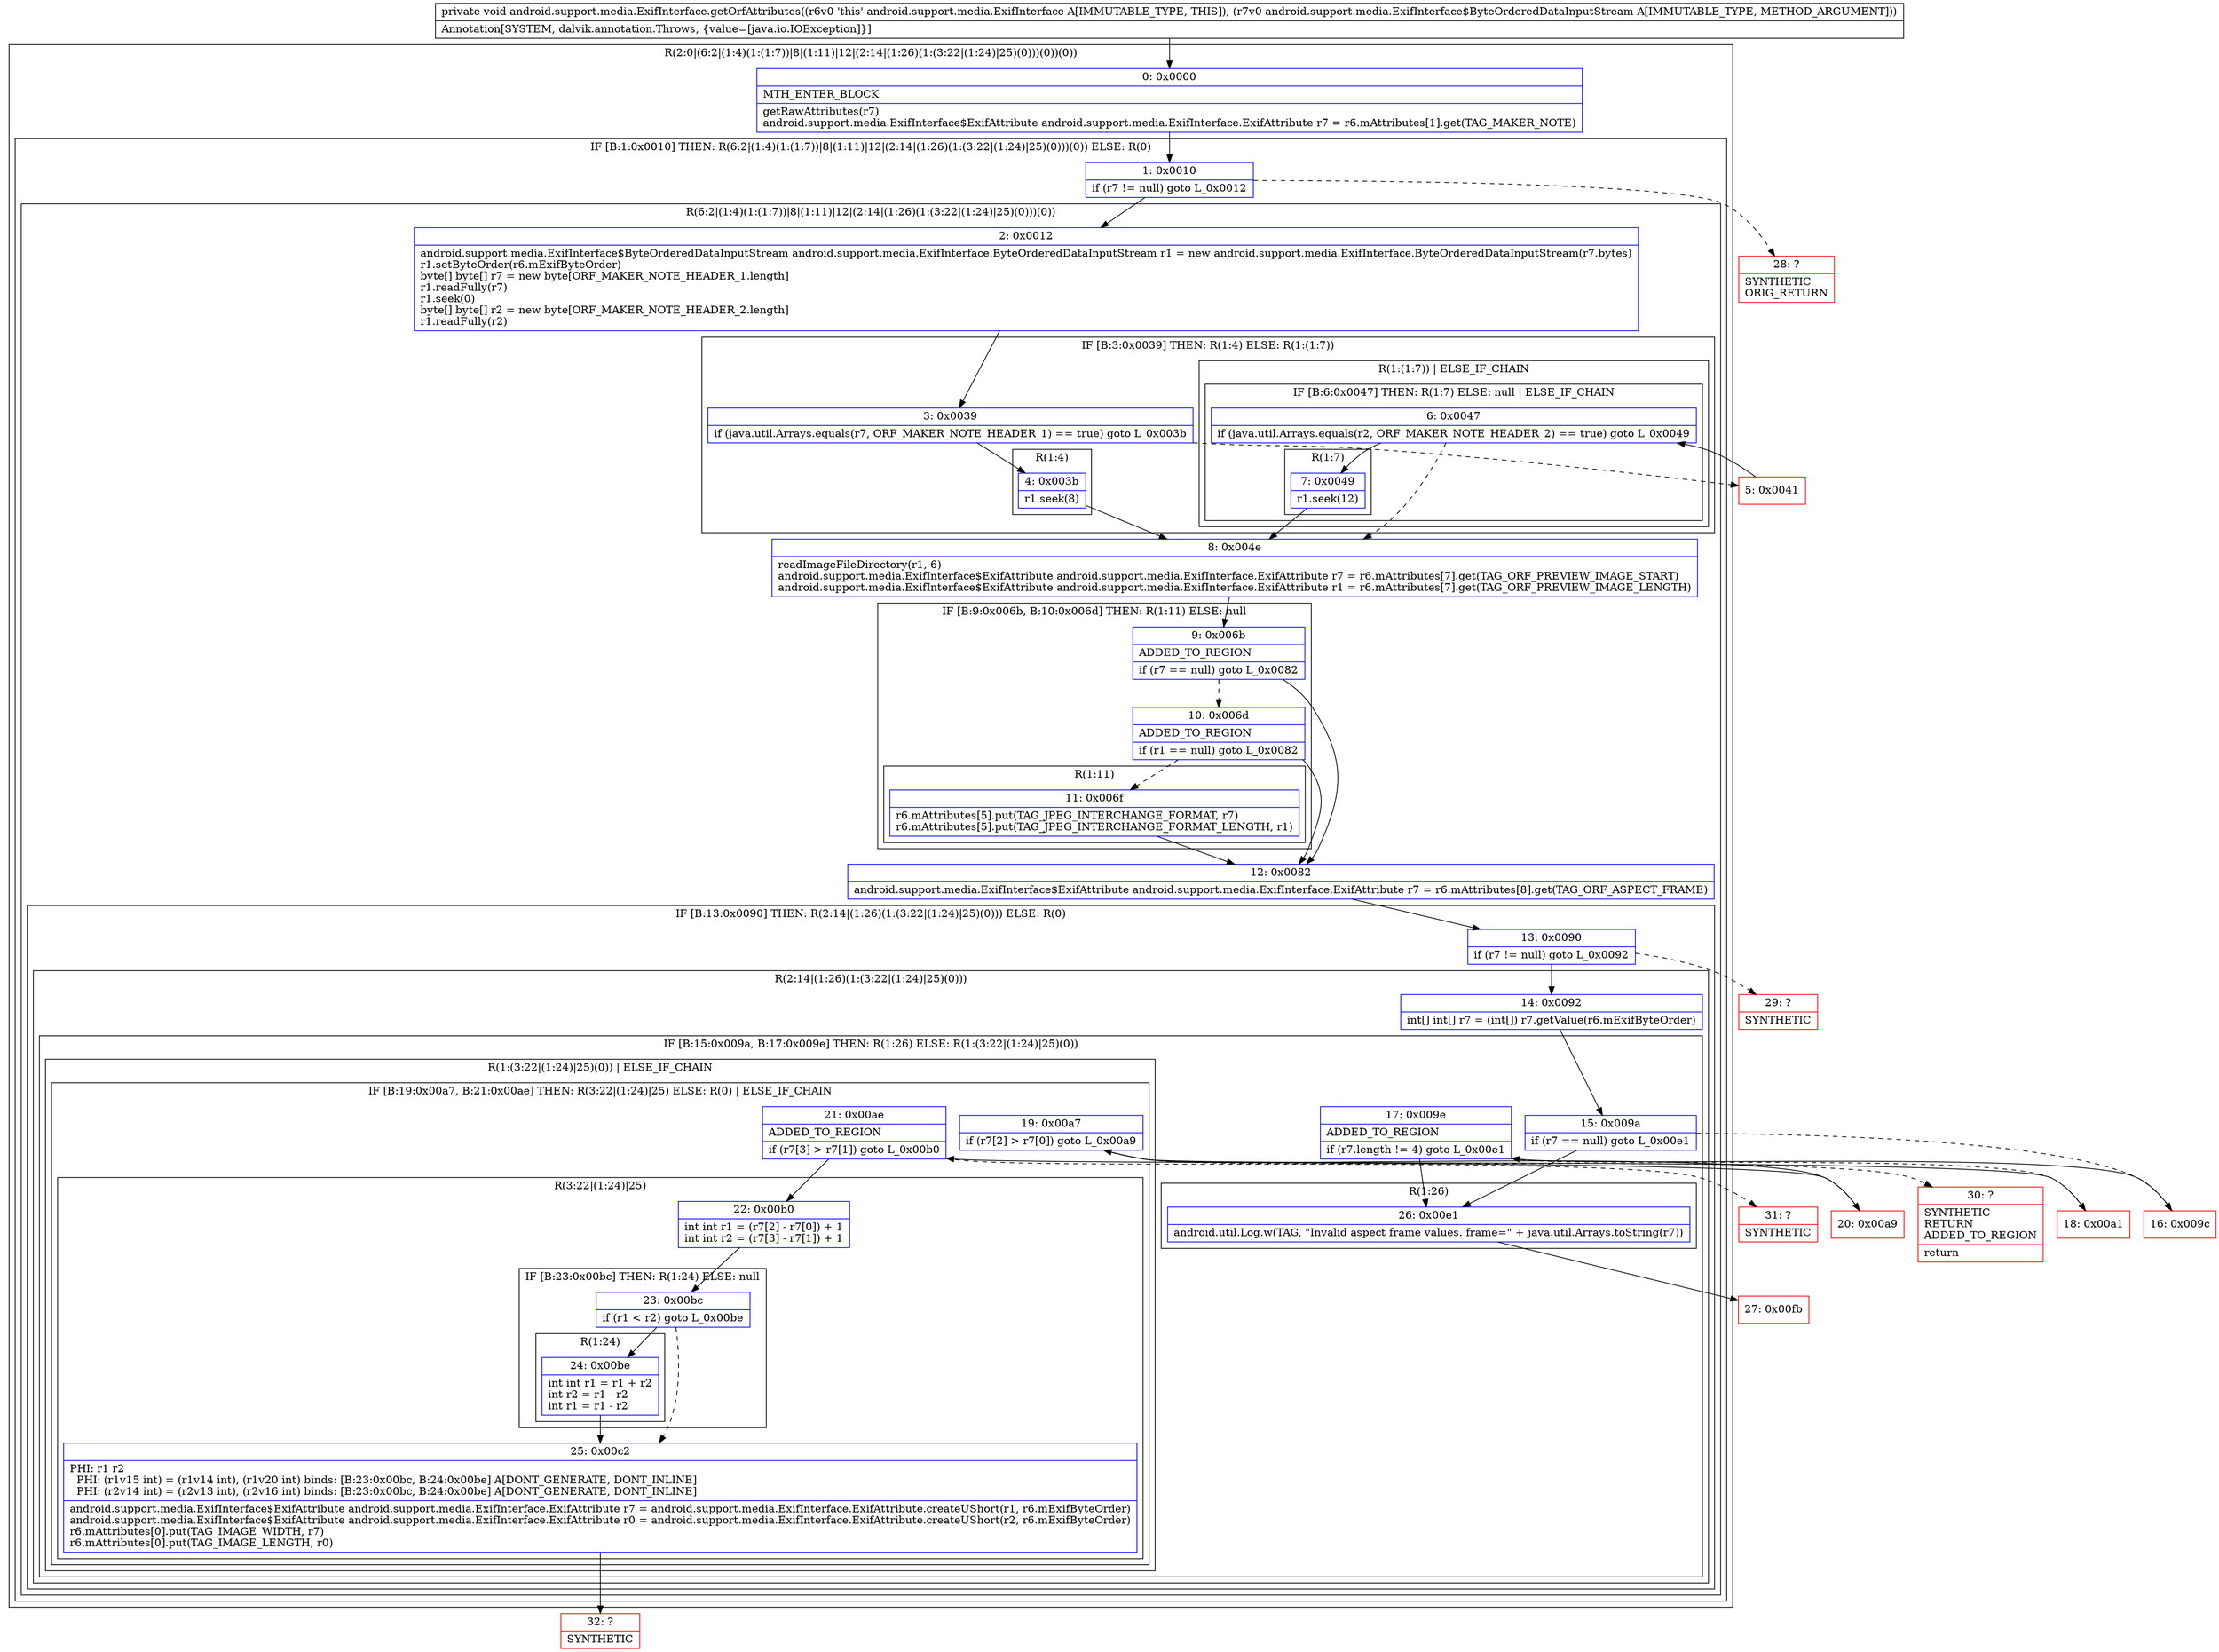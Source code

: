 digraph "CFG forandroid.support.media.ExifInterface.getOrfAttributes(Landroid\/support\/media\/ExifInterface$ByteOrderedDataInputStream;)V" {
subgraph cluster_Region_1274207663 {
label = "R(2:0|(6:2|(1:4)(1:(1:7))|8|(1:11)|12|(2:14|(1:26)(1:(3:22|(1:24)|25)(0)))(0))(0))";
node [shape=record,color=blue];
Node_0 [shape=record,label="{0\:\ 0x0000|MTH_ENTER_BLOCK\l|getRawAttributes(r7)\landroid.support.media.ExifInterface$ExifAttribute android.support.media.ExifInterface.ExifAttribute r7 = r6.mAttributes[1].get(TAG_MAKER_NOTE)\l}"];
subgraph cluster_IfRegion_518219624 {
label = "IF [B:1:0x0010] THEN: R(6:2|(1:4)(1:(1:7))|8|(1:11)|12|(2:14|(1:26)(1:(3:22|(1:24)|25)(0)))(0)) ELSE: R(0)";
node [shape=record,color=blue];
Node_1 [shape=record,label="{1\:\ 0x0010|if (r7 != null) goto L_0x0012\l}"];
subgraph cluster_Region_1350283855 {
label = "R(6:2|(1:4)(1:(1:7))|8|(1:11)|12|(2:14|(1:26)(1:(3:22|(1:24)|25)(0)))(0))";
node [shape=record,color=blue];
Node_2 [shape=record,label="{2\:\ 0x0012|android.support.media.ExifInterface$ByteOrderedDataInputStream android.support.media.ExifInterface.ByteOrderedDataInputStream r1 = new android.support.media.ExifInterface.ByteOrderedDataInputStream(r7.bytes)\lr1.setByteOrder(r6.mExifByteOrder)\lbyte[] byte[] r7 = new byte[ORF_MAKER_NOTE_HEADER_1.length]\lr1.readFully(r7)\lr1.seek(0)\lbyte[] byte[] r2 = new byte[ORF_MAKER_NOTE_HEADER_2.length]\lr1.readFully(r2)\l}"];
subgraph cluster_IfRegion_178277018 {
label = "IF [B:3:0x0039] THEN: R(1:4) ELSE: R(1:(1:7))";
node [shape=record,color=blue];
Node_3 [shape=record,label="{3\:\ 0x0039|if (java.util.Arrays.equals(r7, ORF_MAKER_NOTE_HEADER_1) == true) goto L_0x003b\l}"];
subgraph cluster_Region_1388254311 {
label = "R(1:4)";
node [shape=record,color=blue];
Node_4 [shape=record,label="{4\:\ 0x003b|r1.seek(8)\l}"];
}
subgraph cluster_Region_1220629565 {
label = "R(1:(1:7)) | ELSE_IF_CHAIN\l";
node [shape=record,color=blue];
subgraph cluster_IfRegion_121927755 {
label = "IF [B:6:0x0047] THEN: R(1:7) ELSE: null | ELSE_IF_CHAIN\l";
node [shape=record,color=blue];
Node_6 [shape=record,label="{6\:\ 0x0047|if (java.util.Arrays.equals(r2, ORF_MAKER_NOTE_HEADER_2) == true) goto L_0x0049\l}"];
subgraph cluster_Region_259892282 {
label = "R(1:7)";
node [shape=record,color=blue];
Node_7 [shape=record,label="{7\:\ 0x0049|r1.seek(12)\l}"];
}
}
}
}
Node_8 [shape=record,label="{8\:\ 0x004e|readImageFileDirectory(r1, 6)\landroid.support.media.ExifInterface$ExifAttribute android.support.media.ExifInterface.ExifAttribute r7 = r6.mAttributes[7].get(TAG_ORF_PREVIEW_IMAGE_START)\landroid.support.media.ExifInterface$ExifAttribute android.support.media.ExifInterface.ExifAttribute r1 = r6.mAttributes[7].get(TAG_ORF_PREVIEW_IMAGE_LENGTH)\l}"];
subgraph cluster_IfRegion_770857192 {
label = "IF [B:9:0x006b, B:10:0x006d] THEN: R(1:11) ELSE: null";
node [shape=record,color=blue];
Node_9 [shape=record,label="{9\:\ 0x006b|ADDED_TO_REGION\l|if (r7 == null) goto L_0x0082\l}"];
Node_10 [shape=record,label="{10\:\ 0x006d|ADDED_TO_REGION\l|if (r1 == null) goto L_0x0082\l}"];
subgraph cluster_Region_1338799384 {
label = "R(1:11)";
node [shape=record,color=blue];
Node_11 [shape=record,label="{11\:\ 0x006f|r6.mAttributes[5].put(TAG_JPEG_INTERCHANGE_FORMAT, r7)\lr6.mAttributes[5].put(TAG_JPEG_INTERCHANGE_FORMAT_LENGTH, r1)\l}"];
}
}
Node_12 [shape=record,label="{12\:\ 0x0082|android.support.media.ExifInterface$ExifAttribute android.support.media.ExifInterface.ExifAttribute r7 = r6.mAttributes[8].get(TAG_ORF_ASPECT_FRAME)\l}"];
subgraph cluster_IfRegion_1202721505 {
label = "IF [B:13:0x0090] THEN: R(2:14|(1:26)(1:(3:22|(1:24)|25)(0))) ELSE: R(0)";
node [shape=record,color=blue];
Node_13 [shape=record,label="{13\:\ 0x0090|if (r7 != null) goto L_0x0092\l}"];
subgraph cluster_Region_1670556796 {
label = "R(2:14|(1:26)(1:(3:22|(1:24)|25)(0)))";
node [shape=record,color=blue];
Node_14 [shape=record,label="{14\:\ 0x0092|int[] int[] r7 = (int[]) r7.getValue(r6.mExifByteOrder)\l}"];
subgraph cluster_IfRegion_1545113086 {
label = "IF [B:15:0x009a, B:17:0x009e] THEN: R(1:26) ELSE: R(1:(3:22|(1:24)|25)(0))";
node [shape=record,color=blue];
Node_15 [shape=record,label="{15\:\ 0x009a|if (r7 == null) goto L_0x00e1\l}"];
Node_17 [shape=record,label="{17\:\ 0x009e|ADDED_TO_REGION\l|if (r7.length != 4) goto L_0x00e1\l}"];
subgraph cluster_Region_1884309456 {
label = "R(1:26)";
node [shape=record,color=blue];
Node_26 [shape=record,label="{26\:\ 0x00e1|android.util.Log.w(TAG, \"Invalid aspect frame values. frame=\" + java.util.Arrays.toString(r7))\l}"];
}
subgraph cluster_Region_1797973690 {
label = "R(1:(3:22|(1:24)|25)(0)) | ELSE_IF_CHAIN\l";
node [shape=record,color=blue];
subgraph cluster_IfRegion_925918241 {
label = "IF [B:19:0x00a7, B:21:0x00ae] THEN: R(3:22|(1:24)|25) ELSE: R(0) | ELSE_IF_CHAIN\l";
node [shape=record,color=blue];
Node_19 [shape=record,label="{19\:\ 0x00a7|if (r7[2] \> r7[0]) goto L_0x00a9\l}"];
Node_21 [shape=record,label="{21\:\ 0x00ae|ADDED_TO_REGION\l|if (r7[3] \> r7[1]) goto L_0x00b0\l}"];
subgraph cluster_Region_1094176759 {
label = "R(3:22|(1:24)|25)";
node [shape=record,color=blue];
Node_22 [shape=record,label="{22\:\ 0x00b0|int int r1 = (r7[2] \- r7[0]) + 1\lint int r2 = (r7[3] \- r7[1]) + 1\l}"];
subgraph cluster_IfRegion_725905262 {
label = "IF [B:23:0x00bc] THEN: R(1:24) ELSE: null";
node [shape=record,color=blue];
Node_23 [shape=record,label="{23\:\ 0x00bc|if (r1 \< r2) goto L_0x00be\l}"];
subgraph cluster_Region_1498991954 {
label = "R(1:24)";
node [shape=record,color=blue];
Node_24 [shape=record,label="{24\:\ 0x00be|int int r1 = r1 + r2\lint r2 = r1 \- r2\lint r1 = r1 \- r2\l}"];
}
}
Node_25 [shape=record,label="{25\:\ 0x00c2|PHI: r1 r2 \l  PHI: (r1v15 int) = (r1v14 int), (r1v20 int) binds: [B:23:0x00bc, B:24:0x00be] A[DONT_GENERATE, DONT_INLINE]\l  PHI: (r2v14 int) = (r2v13 int), (r2v16 int) binds: [B:23:0x00bc, B:24:0x00be] A[DONT_GENERATE, DONT_INLINE]\l|android.support.media.ExifInterface$ExifAttribute android.support.media.ExifInterface.ExifAttribute r7 = android.support.media.ExifInterface.ExifAttribute.createUShort(r1, r6.mExifByteOrder)\landroid.support.media.ExifInterface$ExifAttribute android.support.media.ExifInterface.ExifAttribute r0 = android.support.media.ExifInterface.ExifAttribute.createUShort(r2, r6.mExifByteOrder)\lr6.mAttributes[0].put(TAG_IMAGE_WIDTH, r7)\lr6.mAttributes[0].put(TAG_IMAGE_LENGTH, r0)\l}"];
}
subgraph cluster_Region_732964746 {
label = "R(0)";
node [shape=record,color=blue];
}
}
}
}
}
subgraph cluster_Region_66069000 {
label = "R(0)";
node [shape=record,color=blue];
}
}
}
subgraph cluster_Region_1095954167 {
label = "R(0)";
node [shape=record,color=blue];
}
}
}
Node_5 [shape=record,color=red,label="{5\:\ 0x0041}"];
Node_16 [shape=record,color=red,label="{16\:\ 0x009c}"];
Node_18 [shape=record,color=red,label="{18\:\ 0x00a1}"];
Node_20 [shape=record,color=red,label="{20\:\ 0x00a9}"];
Node_27 [shape=record,color=red,label="{27\:\ 0x00fb}"];
Node_28 [shape=record,color=red,label="{28\:\ ?|SYNTHETIC\lORIG_RETURN\l}"];
Node_29 [shape=record,color=red,label="{29\:\ ?|SYNTHETIC\l}"];
Node_30 [shape=record,color=red,label="{30\:\ ?|SYNTHETIC\lRETURN\lADDED_TO_REGION\l|return\l}"];
Node_31 [shape=record,color=red,label="{31\:\ ?|SYNTHETIC\l}"];
Node_32 [shape=record,color=red,label="{32\:\ ?|SYNTHETIC\l}"];
MethodNode[shape=record,label="{private void android.support.media.ExifInterface.getOrfAttributes((r6v0 'this' android.support.media.ExifInterface A[IMMUTABLE_TYPE, THIS]), (r7v0 android.support.media.ExifInterface$ByteOrderedDataInputStream A[IMMUTABLE_TYPE, METHOD_ARGUMENT]))  | Annotation[SYSTEM, dalvik.annotation.Throws, \{value=[java.io.IOException]\}]\l}"];
MethodNode -> Node_0;
Node_0 -> Node_1;
Node_1 -> Node_2;
Node_1 -> Node_28[style=dashed];
Node_2 -> Node_3;
Node_3 -> Node_4;
Node_3 -> Node_5[style=dashed];
Node_4 -> Node_8;
Node_6 -> Node_7;
Node_6 -> Node_8[style=dashed];
Node_7 -> Node_8;
Node_8 -> Node_9;
Node_9 -> Node_10[style=dashed];
Node_9 -> Node_12;
Node_10 -> Node_11[style=dashed];
Node_10 -> Node_12;
Node_11 -> Node_12;
Node_12 -> Node_13;
Node_13 -> Node_14;
Node_13 -> Node_29[style=dashed];
Node_14 -> Node_15;
Node_15 -> Node_16[style=dashed];
Node_15 -> Node_26;
Node_17 -> Node_18[style=dashed];
Node_17 -> Node_26;
Node_26 -> Node_27;
Node_19 -> Node_20;
Node_19 -> Node_30[style=dashed];
Node_21 -> Node_22;
Node_21 -> Node_31[style=dashed];
Node_22 -> Node_23;
Node_23 -> Node_24;
Node_23 -> Node_25[style=dashed];
Node_24 -> Node_25;
Node_25 -> Node_32;
Node_5 -> Node_6;
Node_16 -> Node_17;
Node_18 -> Node_19;
Node_20 -> Node_21;
}

